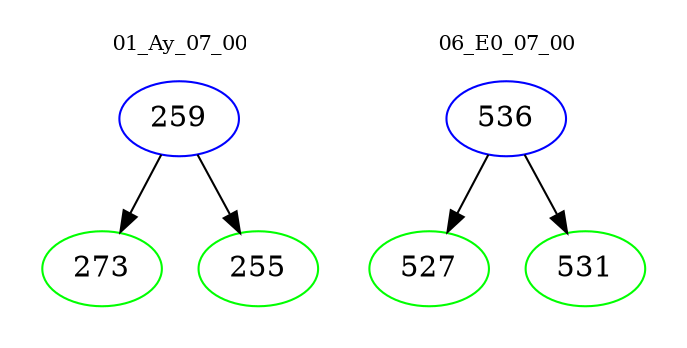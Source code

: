 digraph{
subgraph cluster_0 {
color = white
label = "01_Ay_07_00";
fontsize=10;
T0_259 [label="259", color="blue"]
T0_259 -> T0_273 [color="black"]
T0_273 [label="273", color="green"]
T0_259 -> T0_255 [color="black"]
T0_255 [label="255", color="green"]
}
subgraph cluster_1 {
color = white
label = "06_E0_07_00";
fontsize=10;
T1_536 [label="536", color="blue"]
T1_536 -> T1_527 [color="black"]
T1_527 [label="527", color="green"]
T1_536 -> T1_531 [color="black"]
T1_531 [label="531", color="green"]
}
}
